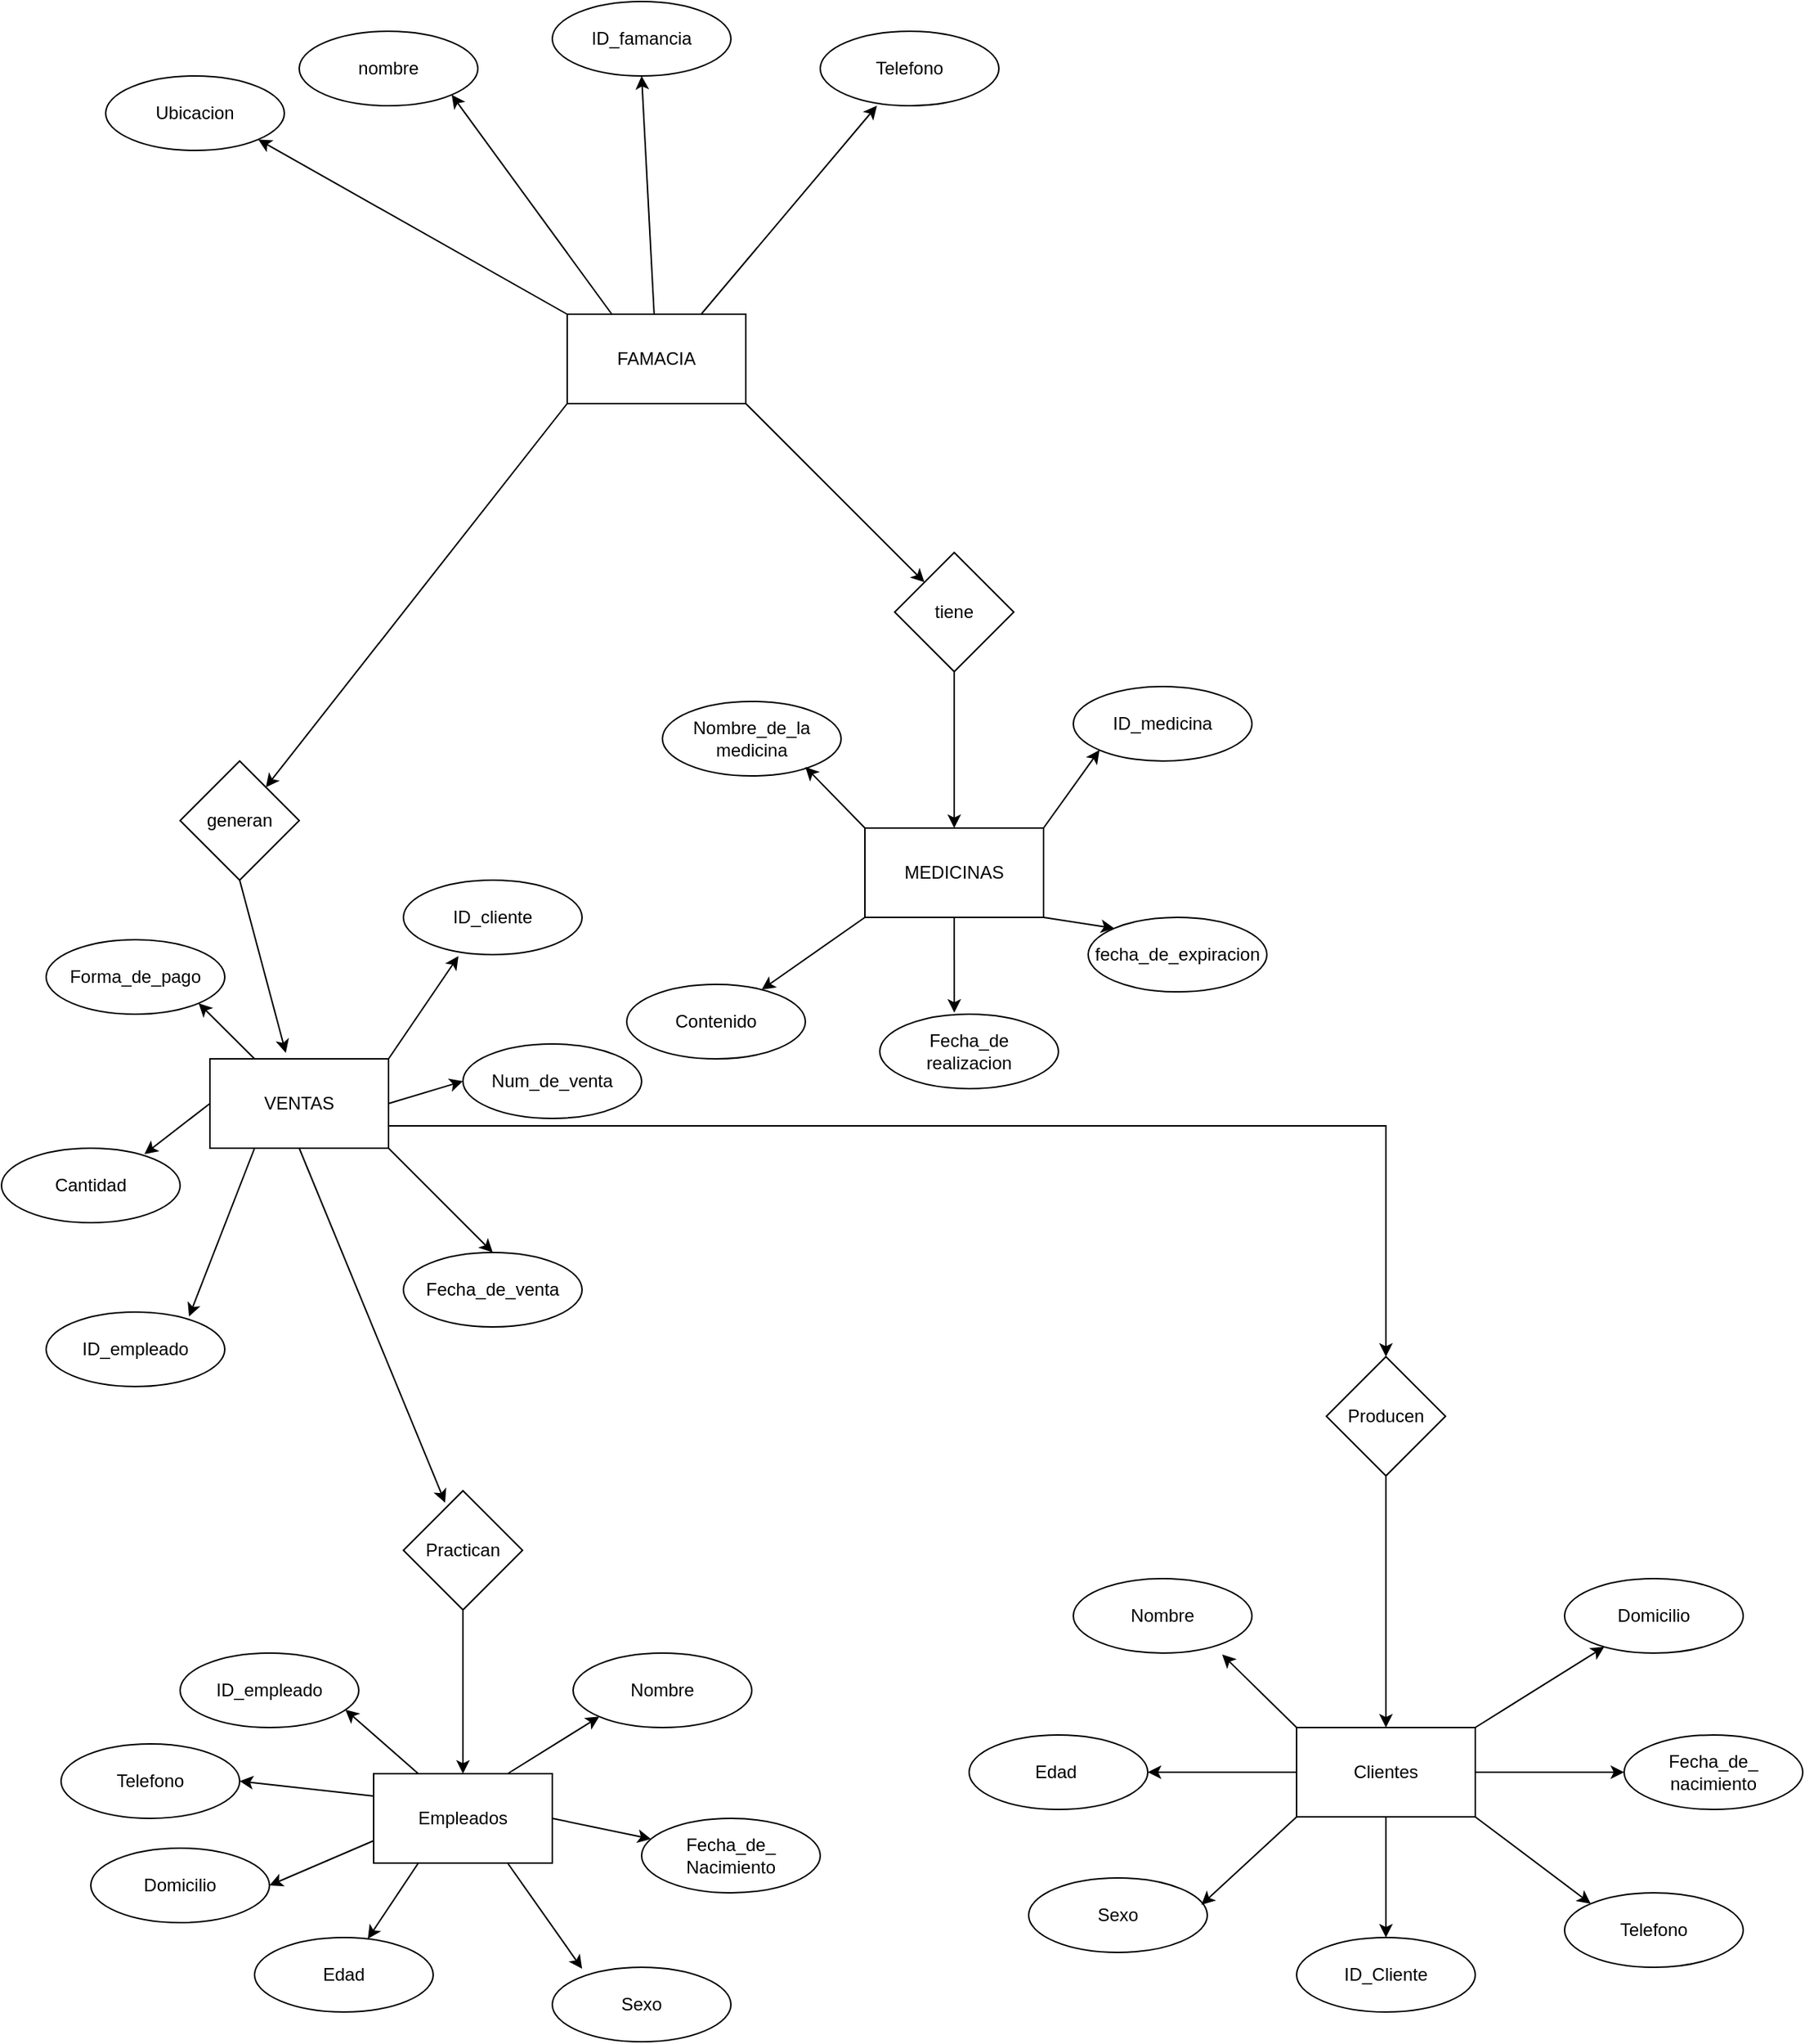 <mxfile version="24.3.0" type="device" pages="2">
  <diagram name="Página-1" id="yQXjgv7l4BXumi_MxFwj">
    <mxGraphModel dx="1699" dy="473" grid="1" gridSize="10" guides="1" tooltips="1" connect="1" arrows="1" fold="1" page="1" pageScale="1" pageWidth="827" pageHeight="1169" math="0" shadow="0">
      <root>
        <mxCell id="0" />
        <mxCell id="1" parent="0" />
        <mxCell id="RhlfGc31MDDLJB2GGr_q-19" style="rounded=0;orthogonalLoop=1;jettySize=auto;html=1;exitX=0.75;exitY=0;exitDx=0;exitDy=0;entryX=0.317;entryY=1;entryDx=0;entryDy=0;entryPerimeter=0;" parent="1" source="RhlfGc31MDDLJB2GGr_q-1" target="RhlfGc31MDDLJB2GGr_q-14" edge="1">
          <mxGeometry relative="1" as="geometry">
            <mxPoint x="560" y="90" as="targetPoint" />
          </mxGeometry>
        </mxCell>
        <mxCell id="RhlfGc31MDDLJB2GGr_q-20" style="rounded=0;orthogonalLoop=1;jettySize=auto;html=1;exitX=0.25;exitY=0;exitDx=0;exitDy=0;entryX=1;entryY=1;entryDx=0;entryDy=0;" parent="1" source="RhlfGc31MDDLJB2GGr_q-1" target="RhlfGc31MDDLJB2GGr_q-18" edge="1">
          <mxGeometry relative="1" as="geometry" />
        </mxCell>
        <mxCell id="RhlfGc31MDDLJB2GGr_q-21" style="rounded=0;orthogonalLoop=1;jettySize=auto;html=1;exitX=0;exitY=0;exitDx=0;exitDy=0;entryX=1;entryY=1;entryDx=0;entryDy=0;" parent="1" source="RhlfGc31MDDLJB2GGr_q-1" target="RhlfGc31MDDLJB2GGr_q-15" edge="1">
          <mxGeometry relative="1" as="geometry" />
        </mxCell>
        <mxCell id="PK1QV09pW6m0D_QRyHbO-2" style="rounded=0;orthogonalLoop=1;jettySize=auto;html=1;exitX=1;exitY=1;exitDx=0;exitDy=0;" edge="1" parent="1" source="RhlfGc31MDDLJB2GGr_q-1" target="PK1QV09pW6m0D_QRyHbO-1">
          <mxGeometry relative="1" as="geometry" />
        </mxCell>
        <mxCell id="PK1QV09pW6m0D_QRyHbO-17" style="rounded=0;orthogonalLoop=1;jettySize=auto;html=1;exitX=0;exitY=1;exitDx=0;exitDy=0;" edge="1" parent="1" source="RhlfGc31MDDLJB2GGr_q-1" target="PK1QV09pW6m0D_QRyHbO-16">
          <mxGeometry relative="1" as="geometry" />
        </mxCell>
        <mxCell id="RhlfGc31MDDLJB2GGr_q-1" value="FAMACIA" style="rounded=0;whiteSpace=wrap;html=1;" parent="1" vertex="1">
          <mxGeometry x="350" y="220" width="120" height="60" as="geometry" />
        </mxCell>
        <mxCell id="RhlfGc31MDDLJB2GGr_q-5" value="ID_famancia" style="ellipse;whiteSpace=wrap;html=1;" parent="1" vertex="1">
          <mxGeometry x="340" y="10" width="120" height="50" as="geometry" />
        </mxCell>
        <mxCell id="RhlfGc31MDDLJB2GGr_q-6" style="rounded=0;orthogonalLoop=1;jettySize=auto;html=1;entryX=0.5;entryY=1;entryDx=0;entryDy=0;" parent="1" source="RhlfGc31MDDLJB2GGr_q-1" target="RhlfGc31MDDLJB2GGr_q-5" edge="1">
          <mxGeometry relative="1" as="geometry" />
        </mxCell>
        <mxCell id="RhlfGc31MDDLJB2GGr_q-14" value="Telefono" style="ellipse;whiteSpace=wrap;html=1;" parent="1" vertex="1">
          <mxGeometry x="520" y="30" width="120" height="50" as="geometry" />
        </mxCell>
        <mxCell id="RhlfGc31MDDLJB2GGr_q-15" value="Ubicacion" style="ellipse;whiteSpace=wrap;html=1;" parent="1" vertex="1">
          <mxGeometry x="40" y="60" width="120" height="50" as="geometry" />
        </mxCell>
        <mxCell id="RhlfGc31MDDLJB2GGr_q-18" value="nombre" style="ellipse;whiteSpace=wrap;html=1;" parent="1" vertex="1">
          <mxGeometry x="170" y="30" width="120" height="50" as="geometry" />
        </mxCell>
        <mxCell id="PK1QV09pW6m0D_QRyHbO-4" style="edgeStyle=orthogonalEdgeStyle;rounded=0;orthogonalLoop=1;jettySize=auto;html=1;exitX=0.5;exitY=1;exitDx=0;exitDy=0;entryX=0.5;entryY=0;entryDx=0;entryDy=0;" edge="1" parent="1" source="PK1QV09pW6m0D_QRyHbO-1" target="PK1QV09pW6m0D_QRyHbO-3">
          <mxGeometry relative="1" as="geometry" />
        </mxCell>
        <mxCell id="PK1QV09pW6m0D_QRyHbO-1" value="tiene" style="rhombus;whiteSpace=wrap;html=1;" vertex="1" parent="1">
          <mxGeometry x="570" y="380" width="80" height="80" as="geometry" />
        </mxCell>
        <mxCell id="PK1QV09pW6m0D_QRyHbO-12" style="rounded=0;orthogonalLoop=1;jettySize=auto;html=1;exitX=0;exitY=1;exitDx=0;exitDy=0;" edge="1" parent="1" source="PK1QV09pW6m0D_QRyHbO-3" target="PK1QV09pW6m0D_QRyHbO-9">
          <mxGeometry relative="1" as="geometry" />
        </mxCell>
        <mxCell id="PK1QV09pW6m0D_QRyHbO-14" style="rounded=0;orthogonalLoop=1;jettySize=auto;html=1;exitX=1;exitY=1;exitDx=0;exitDy=0;entryX=0;entryY=0;entryDx=0;entryDy=0;" edge="1" parent="1" source="PK1QV09pW6m0D_QRyHbO-3" target="PK1QV09pW6m0D_QRyHbO-7">
          <mxGeometry relative="1" as="geometry" />
        </mxCell>
        <mxCell id="PK1QV09pW6m0D_QRyHbO-15" style="rounded=0;orthogonalLoop=1;jettySize=auto;html=1;exitX=1;exitY=0;exitDx=0;exitDy=0;entryX=0;entryY=1;entryDx=0;entryDy=0;" edge="1" parent="1" source="PK1QV09pW6m0D_QRyHbO-3" target="PK1QV09pW6m0D_QRyHbO-6">
          <mxGeometry relative="1" as="geometry" />
        </mxCell>
        <mxCell id="PK1QV09pW6m0D_QRyHbO-3" value="MEDICINAS" style="rounded=0;whiteSpace=wrap;html=1;" vertex="1" parent="1">
          <mxGeometry x="550" y="565" width="120" height="60" as="geometry" />
        </mxCell>
        <mxCell id="PK1QV09pW6m0D_QRyHbO-6" value="ID_medicina" style="ellipse;whiteSpace=wrap;html=1;" vertex="1" parent="1">
          <mxGeometry x="690" y="470" width="120" height="50" as="geometry" />
        </mxCell>
        <mxCell id="PK1QV09pW6m0D_QRyHbO-7" value="fecha_de_expiracion" style="ellipse;whiteSpace=wrap;html=1;" vertex="1" parent="1">
          <mxGeometry x="700" y="625" width="120" height="50" as="geometry" />
        </mxCell>
        <mxCell id="PK1QV09pW6m0D_QRyHbO-8" value="Fecha_de&lt;div&gt;realizacion&lt;/div&gt;" style="ellipse;whiteSpace=wrap;html=1;" vertex="1" parent="1">
          <mxGeometry x="560" y="690" width="120" height="50" as="geometry" />
        </mxCell>
        <mxCell id="PK1QV09pW6m0D_QRyHbO-9" value="Contenido" style="ellipse;whiteSpace=wrap;html=1;" vertex="1" parent="1">
          <mxGeometry x="390" y="670" width="120" height="50" as="geometry" />
        </mxCell>
        <mxCell id="PK1QV09pW6m0D_QRyHbO-10" value="Nombre_de_la&lt;div&gt;&lt;span style=&quot;background-color: initial;&quot;&gt;medicina&lt;/span&gt;&lt;/div&gt;" style="ellipse;whiteSpace=wrap;html=1;" vertex="1" parent="1">
          <mxGeometry x="414" y="480" width="120" height="50" as="geometry" />
        </mxCell>
        <mxCell id="PK1QV09pW6m0D_QRyHbO-11" style="rounded=0;orthogonalLoop=1;jettySize=auto;html=1;exitX=0;exitY=0;exitDx=0;exitDy=0;entryX=0.8;entryY=0.88;entryDx=0;entryDy=0;entryPerimeter=0;" edge="1" parent="1" source="PK1QV09pW6m0D_QRyHbO-3" target="PK1QV09pW6m0D_QRyHbO-10">
          <mxGeometry relative="1" as="geometry" />
        </mxCell>
        <mxCell id="PK1QV09pW6m0D_QRyHbO-13" style="rounded=0;orthogonalLoop=1;jettySize=auto;html=1;exitX=0.5;exitY=1;exitDx=0;exitDy=0;entryX=0.417;entryY=-0.02;entryDx=0;entryDy=0;entryPerimeter=0;" edge="1" parent="1" source="PK1QV09pW6m0D_QRyHbO-3" target="PK1QV09pW6m0D_QRyHbO-8">
          <mxGeometry relative="1" as="geometry" />
        </mxCell>
        <mxCell id="PK1QV09pW6m0D_QRyHbO-16" value="generan" style="rhombus;whiteSpace=wrap;html=1;" vertex="1" parent="1">
          <mxGeometry x="90" y="520" width="80" height="80" as="geometry" />
        </mxCell>
        <mxCell id="PK1QV09pW6m0D_QRyHbO-29" style="rounded=0;orthogonalLoop=1;jettySize=auto;html=1;exitX=1;exitY=0.5;exitDx=0;exitDy=0;entryX=0;entryY=0.5;entryDx=0;entryDy=0;" edge="1" parent="1" source="PK1QV09pW6m0D_QRyHbO-19" target="PK1QV09pW6m0D_QRyHbO-22">
          <mxGeometry relative="1" as="geometry" />
        </mxCell>
        <mxCell id="PK1QV09pW6m0D_QRyHbO-30" style="rounded=0;orthogonalLoop=1;jettySize=auto;html=1;exitX=1;exitY=1;exitDx=0;exitDy=0;entryX=0.5;entryY=0;entryDx=0;entryDy=0;" edge="1" parent="1" source="PK1QV09pW6m0D_QRyHbO-19" target="PK1QV09pW6m0D_QRyHbO-23">
          <mxGeometry relative="1" as="geometry" />
        </mxCell>
        <mxCell id="PK1QV09pW6m0D_QRyHbO-33" style="rounded=0;orthogonalLoop=1;jettySize=auto;html=1;exitX=0.25;exitY=0;exitDx=0;exitDy=0;entryX=1;entryY=1;entryDx=0;entryDy=0;" edge="1" parent="1" source="PK1QV09pW6m0D_QRyHbO-19" target="PK1QV09pW6m0D_QRyHbO-24">
          <mxGeometry relative="1" as="geometry" />
        </mxCell>
        <mxCell id="PK1QV09pW6m0D_QRyHbO-54" style="edgeStyle=orthogonalEdgeStyle;rounded=0;orthogonalLoop=1;jettySize=auto;html=1;exitX=1;exitY=0.75;exitDx=0;exitDy=0;entryX=0.5;entryY=0;entryDx=0;entryDy=0;" edge="1" parent="1" source="PK1QV09pW6m0D_QRyHbO-19" target="PK1QV09pW6m0D_QRyHbO-53">
          <mxGeometry relative="1" as="geometry">
            <mxPoint x="790" y="950" as="targetPoint" />
          </mxGeometry>
        </mxCell>
        <mxCell id="PK1QV09pW6m0D_QRyHbO-19" value="VENTAS" style="rounded=0;whiteSpace=wrap;html=1;" vertex="1" parent="1">
          <mxGeometry x="110" y="720" width="120" height="60" as="geometry" />
        </mxCell>
        <mxCell id="PK1QV09pW6m0D_QRyHbO-20" style="rounded=0;orthogonalLoop=1;jettySize=auto;html=1;exitX=0.5;exitY=1;exitDx=0;exitDy=0;entryX=0.425;entryY=-0.067;entryDx=0;entryDy=0;entryPerimeter=0;" edge="1" parent="1" source="PK1QV09pW6m0D_QRyHbO-16" target="PK1QV09pW6m0D_QRyHbO-19">
          <mxGeometry relative="1" as="geometry" />
        </mxCell>
        <mxCell id="PK1QV09pW6m0D_QRyHbO-21" value="ID_cliente" style="ellipse;whiteSpace=wrap;html=1;" vertex="1" parent="1">
          <mxGeometry x="240" y="600" width="120" height="50" as="geometry" />
        </mxCell>
        <mxCell id="PK1QV09pW6m0D_QRyHbO-22" value="Num_de_venta" style="ellipse;whiteSpace=wrap;html=1;" vertex="1" parent="1">
          <mxGeometry x="280" y="710" width="120" height="50" as="geometry" />
        </mxCell>
        <mxCell id="PK1QV09pW6m0D_QRyHbO-23" value="Fecha_de_venta" style="ellipse;whiteSpace=wrap;html=1;" vertex="1" parent="1">
          <mxGeometry x="240" y="850" width="120" height="50" as="geometry" />
        </mxCell>
        <mxCell id="PK1QV09pW6m0D_QRyHbO-24" value="Forma_de_pago" style="ellipse;whiteSpace=wrap;html=1;" vertex="1" parent="1">
          <mxGeometry y="640" width="120" height="50" as="geometry" />
        </mxCell>
        <mxCell id="PK1QV09pW6m0D_QRyHbO-25" value="Cantidad" style="ellipse;whiteSpace=wrap;html=1;" vertex="1" parent="1">
          <mxGeometry x="-30" y="780" width="120" height="50" as="geometry" />
        </mxCell>
        <mxCell id="PK1QV09pW6m0D_QRyHbO-27" value="ID_empleado" style="ellipse;whiteSpace=wrap;html=1;" vertex="1" parent="1">
          <mxGeometry y="890" width="120" height="50" as="geometry" />
        </mxCell>
        <mxCell id="PK1QV09pW6m0D_QRyHbO-28" style="rounded=0;orthogonalLoop=1;jettySize=auto;html=1;exitX=1;exitY=0;exitDx=0;exitDy=0;entryX=0.308;entryY=1.02;entryDx=0;entryDy=0;entryPerimeter=0;" edge="1" parent="1" source="PK1QV09pW6m0D_QRyHbO-19" target="PK1QV09pW6m0D_QRyHbO-21">
          <mxGeometry relative="1" as="geometry" />
        </mxCell>
        <mxCell id="PK1QV09pW6m0D_QRyHbO-31" style="rounded=0;orthogonalLoop=1;jettySize=auto;html=1;exitX=0.25;exitY=1;exitDx=0;exitDy=0;entryX=0.8;entryY=0.06;entryDx=0;entryDy=0;entryPerimeter=0;" edge="1" parent="1" source="PK1QV09pW6m0D_QRyHbO-19" target="PK1QV09pW6m0D_QRyHbO-27">
          <mxGeometry relative="1" as="geometry" />
        </mxCell>
        <mxCell id="PK1QV09pW6m0D_QRyHbO-32" style="rounded=0;orthogonalLoop=1;jettySize=auto;html=1;exitX=0;exitY=0.5;exitDx=0;exitDy=0;entryX=0.8;entryY=0.08;entryDx=0;entryDy=0;entryPerimeter=0;" edge="1" parent="1" source="PK1QV09pW6m0D_QRyHbO-19" target="PK1QV09pW6m0D_QRyHbO-25">
          <mxGeometry relative="1" as="geometry" />
        </mxCell>
        <mxCell id="PK1QV09pW6m0D_QRyHbO-38" style="edgeStyle=orthogonalEdgeStyle;rounded=0;orthogonalLoop=1;jettySize=auto;html=1;exitX=0.5;exitY=1;exitDx=0;exitDy=0;entryX=0.5;entryY=0;entryDx=0;entryDy=0;" edge="1" parent="1" source="PK1QV09pW6m0D_QRyHbO-34" target="PK1QV09pW6m0D_QRyHbO-37">
          <mxGeometry relative="1" as="geometry" />
        </mxCell>
        <mxCell id="PK1QV09pW6m0D_QRyHbO-34" value="Practican" style="rhombus;whiteSpace=wrap;html=1;" vertex="1" parent="1">
          <mxGeometry x="240" y="1010" width="80" height="80" as="geometry" />
        </mxCell>
        <mxCell id="PK1QV09pW6m0D_QRyHbO-35" style="rounded=0;orthogonalLoop=1;jettySize=auto;html=1;exitX=0.5;exitY=1;exitDx=0;exitDy=0;entryX=0.35;entryY=0.1;entryDx=0;entryDy=0;entryPerimeter=0;" edge="1" parent="1" source="PK1QV09pW6m0D_QRyHbO-19" target="PK1QV09pW6m0D_QRyHbO-34">
          <mxGeometry relative="1" as="geometry" />
        </mxCell>
        <mxCell id="PK1QV09pW6m0D_QRyHbO-47" style="rounded=0;orthogonalLoop=1;jettySize=auto;html=1;exitX=0;exitY=0.25;exitDx=0;exitDy=0;entryX=1;entryY=0.5;entryDx=0;entryDy=0;" edge="1" parent="1" source="PK1QV09pW6m0D_QRyHbO-37" target="PK1QV09pW6m0D_QRyHbO-39">
          <mxGeometry relative="1" as="geometry" />
        </mxCell>
        <mxCell id="PK1QV09pW6m0D_QRyHbO-48" style="rounded=0;orthogonalLoop=1;jettySize=auto;html=1;exitX=0;exitY=0.75;exitDx=0;exitDy=0;entryX=1;entryY=0.5;entryDx=0;entryDy=0;" edge="1" parent="1" source="PK1QV09pW6m0D_QRyHbO-37" target="PK1QV09pW6m0D_QRyHbO-42">
          <mxGeometry relative="1" as="geometry" />
        </mxCell>
        <mxCell id="PK1QV09pW6m0D_QRyHbO-49" style="rounded=0;orthogonalLoop=1;jettySize=auto;html=1;exitX=0.25;exitY=1;exitDx=0;exitDy=0;" edge="1" parent="1" source="PK1QV09pW6m0D_QRyHbO-37" target="PK1QV09pW6m0D_QRyHbO-43">
          <mxGeometry relative="1" as="geometry" />
        </mxCell>
        <mxCell id="PK1QV09pW6m0D_QRyHbO-51" style="rounded=0;orthogonalLoop=1;jettySize=auto;html=1;exitX=1;exitY=0.5;exitDx=0;exitDy=0;" edge="1" parent="1" source="PK1QV09pW6m0D_QRyHbO-37" target="PK1QV09pW6m0D_QRyHbO-40">
          <mxGeometry relative="1" as="geometry" />
        </mxCell>
        <mxCell id="PK1QV09pW6m0D_QRyHbO-52" style="rounded=0;orthogonalLoop=1;jettySize=auto;html=1;exitX=0.75;exitY=0;exitDx=0;exitDy=0;entryX=0;entryY=1;entryDx=0;entryDy=0;" edge="1" parent="1" source="PK1QV09pW6m0D_QRyHbO-37" target="PK1QV09pW6m0D_QRyHbO-45">
          <mxGeometry relative="1" as="geometry" />
        </mxCell>
        <mxCell id="PK1QV09pW6m0D_QRyHbO-37" value="Empleados" style="rounded=0;whiteSpace=wrap;html=1;" vertex="1" parent="1">
          <mxGeometry x="220" y="1200" width="120" height="60" as="geometry" />
        </mxCell>
        <mxCell id="PK1QV09pW6m0D_QRyHbO-39" value="Telefono" style="ellipse;whiteSpace=wrap;html=1;" vertex="1" parent="1">
          <mxGeometry x="10" y="1180" width="120" height="50" as="geometry" />
        </mxCell>
        <mxCell id="PK1QV09pW6m0D_QRyHbO-40" value="Fecha_de_ Nacimiento" style="ellipse;whiteSpace=wrap;html=1;" vertex="1" parent="1">
          <mxGeometry x="400" y="1230" width="120" height="50" as="geometry" />
        </mxCell>
        <mxCell id="PK1QV09pW6m0D_QRyHbO-41" value="ID_empleado" style="ellipse;whiteSpace=wrap;html=1;" vertex="1" parent="1">
          <mxGeometry x="90" y="1119" width="120" height="50" as="geometry" />
        </mxCell>
        <mxCell id="PK1QV09pW6m0D_QRyHbO-42" value="Domicilio" style="ellipse;whiteSpace=wrap;html=1;" vertex="1" parent="1">
          <mxGeometry x="30" y="1250" width="120" height="50" as="geometry" />
        </mxCell>
        <mxCell id="PK1QV09pW6m0D_QRyHbO-43" value="Edad" style="ellipse;whiteSpace=wrap;html=1;" vertex="1" parent="1">
          <mxGeometry x="140" y="1310" width="120" height="50" as="geometry" />
        </mxCell>
        <mxCell id="PK1QV09pW6m0D_QRyHbO-44" value="Sexo" style="ellipse;whiteSpace=wrap;html=1;" vertex="1" parent="1">
          <mxGeometry x="340" y="1330" width="120" height="50" as="geometry" />
        </mxCell>
        <mxCell id="PK1QV09pW6m0D_QRyHbO-45" value="Nombre" style="ellipse;whiteSpace=wrap;html=1;" vertex="1" parent="1">
          <mxGeometry x="354" y="1119" width="120" height="50" as="geometry" />
        </mxCell>
        <mxCell id="PK1QV09pW6m0D_QRyHbO-46" style="rounded=0;orthogonalLoop=1;jettySize=auto;html=1;exitX=0.25;exitY=0;exitDx=0;exitDy=0;entryX=0.925;entryY=0.76;entryDx=0;entryDy=0;entryPerimeter=0;" edge="1" parent="1" source="PK1QV09pW6m0D_QRyHbO-37" target="PK1QV09pW6m0D_QRyHbO-41">
          <mxGeometry relative="1" as="geometry" />
        </mxCell>
        <mxCell id="PK1QV09pW6m0D_QRyHbO-50" style="rounded=0;orthogonalLoop=1;jettySize=auto;html=1;exitX=0.75;exitY=1;exitDx=0;exitDy=0;entryX=0.167;entryY=0.02;entryDx=0;entryDy=0;entryPerimeter=0;" edge="1" parent="1" source="PK1QV09pW6m0D_QRyHbO-37" target="PK1QV09pW6m0D_QRyHbO-44">
          <mxGeometry relative="1" as="geometry" />
        </mxCell>
        <mxCell id="PK1QV09pW6m0D_QRyHbO-56" style="edgeStyle=orthogonalEdgeStyle;rounded=0;orthogonalLoop=1;jettySize=auto;html=1;exitX=0.5;exitY=1;exitDx=0;exitDy=0;" edge="1" parent="1" source="PK1QV09pW6m0D_QRyHbO-53" target="PK1QV09pW6m0D_QRyHbO-55">
          <mxGeometry relative="1" as="geometry" />
        </mxCell>
        <mxCell id="PK1QV09pW6m0D_QRyHbO-53" value="Producen" style="rhombus;whiteSpace=wrap;html=1;" vertex="1" parent="1">
          <mxGeometry x="860" y="920" width="80" height="80" as="geometry" />
        </mxCell>
        <mxCell id="PK1QV09pW6m0D_QRyHbO-65" style="rounded=0;orthogonalLoop=1;jettySize=auto;html=1;exitX=0;exitY=0;exitDx=0;exitDy=0;" edge="1" parent="1" source="PK1QV09pW6m0D_QRyHbO-55">
          <mxGeometry relative="1" as="geometry">
            <mxPoint x="790" y="1120" as="targetPoint" />
          </mxGeometry>
        </mxCell>
        <mxCell id="PK1QV09pW6m0D_QRyHbO-66" style="edgeStyle=orthogonalEdgeStyle;rounded=0;orthogonalLoop=1;jettySize=auto;html=1;exitX=0;exitY=0.5;exitDx=0;exitDy=0;" edge="1" parent="1" source="PK1QV09pW6m0D_QRyHbO-55" target="PK1QV09pW6m0D_QRyHbO-59">
          <mxGeometry relative="1" as="geometry" />
        </mxCell>
        <mxCell id="PK1QV09pW6m0D_QRyHbO-68" style="edgeStyle=orthogonalEdgeStyle;rounded=0;orthogonalLoop=1;jettySize=auto;html=1;exitX=0.5;exitY=1;exitDx=0;exitDy=0;entryX=0.5;entryY=0;entryDx=0;entryDy=0;" edge="1" parent="1" source="PK1QV09pW6m0D_QRyHbO-55" target="PK1QV09pW6m0D_QRyHbO-62">
          <mxGeometry relative="1" as="geometry" />
        </mxCell>
        <mxCell id="PK1QV09pW6m0D_QRyHbO-69" style="rounded=0;orthogonalLoop=1;jettySize=auto;html=1;exitX=1;exitY=1;exitDx=0;exitDy=0;entryX=0;entryY=0;entryDx=0;entryDy=0;" edge="1" parent="1" source="PK1QV09pW6m0D_QRyHbO-55" target="PK1QV09pW6m0D_QRyHbO-58">
          <mxGeometry relative="1" as="geometry" />
        </mxCell>
        <mxCell id="PK1QV09pW6m0D_QRyHbO-70" style="edgeStyle=orthogonalEdgeStyle;rounded=0;orthogonalLoop=1;jettySize=auto;html=1;exitX=1;exitY=0.5;exitDx=0;exitDy=0;entryX=0;entryY=0.5;entryDx=0;entryDy=0;" edge="1" parent="1" source="PK1QV09pW6m0D_QRyHbO-55" target="PK1QV09pW6m0D_QRyHbO-63">
          <mxGeometry relative="1" as="geometry" />
        </mxCell>
        <mxCell id="PK1QV09pW6m0D_QRyHbO-71" style="rounded=0;orthogonalLoop=1;jettySize=auto;html=1;exitX=1;exitY=0;exitDx=0;exitDy=0;" edge="1" parent="1" source="PK1QV09pW6m0D_QRyHbO-55" target="PK1QV09pW6m0D_QRyHbO-57">
          <mxGeometry relative="1" as="geometry" />
        </mxCell>
        <mxCell id="PK1QV09pW6m0D_QRyHbO-55" value="Clientes" style="rounded=0;whiteSpace=wrap;html=1;" vertex="1" parent="1">
          <mxGeometry x="840" y="1169" width="120" height="60" as="geometry" />
        </mxCell>
        <mxCell id="PK1QV09pW6m0D_QRyHbO-57" value="Domicilio" style="ellipse;whiteSpace=wrap;html=1;" vertex="1" parent="1">
          <mxGeometry x="1020" y="1069" width="120" height="50" as="geometry" />
        </mxCell>
        <mxCell id="PK1QV09pW6m0D_QRyHbO-58" value="Telefono" style="ellipse;whiteSpace=wrap;html=1;" vertex="1" parent="1">
          <mxGeometry x="1020" y="1280" width="120" height="50" as="geometry" />
        </mxCell>
        <mxCell id="PK1QV09pW6m0D_QRyHbO-59" value="Edad&amp;nbsp;" style="ellipse;whiteSpace=wrap;html=1;" vertex="1" parent="1">
          <mxGeometry x="620" y="1174" width="120" height="50" as="geometry" />
        </mxCell>
        <mxCell id="PK1QV09pW6m0D_QRyHbO-60" value="Nombre" style="ellipse;whiteSpace=wrap;html=1;" vertex="1" parent="1">
          <mxGeometry x="690" y="1069" width="120" height="50" as="geometry" />
        </mxCell>
        <mxCell id="PK1QV09pW6m0D_QRyHbO-61" value="Sexo" style="ellipse;whiteSpace=wrap;html=1;" vertex="1" parent="1">
          <mxGeometry x="660" y="1270" width="120" height="50" as="geometry" />
        </mxCell>
        <mxCell id="PK1QV09pW6m0D_QRyHbO-62" value="ID_Cliente" style="ellipse;whiteSpace=wrap;html=1;" vertex="1" parent="1">
          <mxGeometry x="840" y="1310" width="120" height="50" as="geometry" />
        </mxCell>
        <mxCell id="PK1QV09pW6m0D_QRyHbO-63" value="Fecha_de_&lt;div&gt;nacimiento&lt;/div&gt;" style="ellipse;whiteSpace=wrap;html=1;" vertex="1" parent="1">
          <mxGeometry x="1060" y="1174" width="120" height="50" as="geometry" />
        </mxCell>
        <mxCell id="PK1QV09pW6m0D_QRyHbO-67" style="rounded=0;orthogonalLoop=1;jettySize=auto;html=1;exitX=0;exitY=1;exitDx=0;exitDy=0;entryX=0.967;entryY=0.36;entryDx=0;entryDy=0;entryPerimeter=0;" edge="1" parent="1" source="PK1QV09pW6m0D_QRyHbO-55" target="PK1QV09pW6m0D_QRyHbO-61">
          <mxGeometry relative="1" as="geometry" />
        </mxCell>
      </root>
    </mxGraphModel>
  </diagram>
  <diagram id="ychbf9Fo2O2OjbDmhHCM" name="Página-2">
    <mxGraphModel dx="872" dy="473" grid="1" gridSize="10" guides="1" tooltips="1" connect="1" arrows="1" fold="1" page="1" pageScale="1" pageWidth="827" pageHeight="1169" math="0" shadow="0">
      <root>
        <mxCell id="0" />
        <mxCell id="1" parent="0" />
        <mxCell id="Cp53T-pXGvnlDUJ5m2tL-18" value="medicinas" style="shape=table;startSize=30;container=1;collapsible=1;childLayout=tableLayout;fixedRows=1;rowLines=0;fontStyle=1;align=center;resizeLast=1;html=1;" parent="1" vertex="1">
          <mxGeometry x="210" y="70" width="180" height="210" as="geometry" />
        </mxCell>
        <mxCell id="Cp53T-pXGvnlDUJ5m2tL-19" value="" style="shape=tableRow;horizontal=0;startSize=0;swimlaneHead=0;swimlaneBody=0;fillColor=none;collapsible=0;dropTarget=0;points=[[0,0.5],[1,0.5]];portConstraint=eastwest;top=0;left=0;right=0;bottom=1;" parent="Cp53T-pXGvnlDUJ5m2tL-18" vertex="1">
          <mxGeometry y="30" width="180" height="30" as="geometry" />
        </mxCell>
        <mxCell id="Cp53T-pXGvnlDUJ5m2tL-20" value="PK" style="shape=partialRectangle;connectable=0;fillColor=none;top=0;left=0;bottom=0;right=0;fontStyle=1;overflow=hidden;whiteSpace=wrap;html=1;" parent="Cp53T-pXGvnlDUJ5m2tL-19" vertex="1">
          <mxGeometry width="30" height="30" as="geometry">
            <mxRectangle width="30" height="30" as="alternateBounds" />
          </mxGeometry>
        </mxCell>
        <mxCell id="Cp53T-pXGvnlDUJ5m2tL-21" value="ID" style="shape=partialRectangle;connectable=0;fillColor=none;top=0;left=0;bottom=0;right=0;align=left;spacingLeft=6;fontStyle=5;overflow=hidden;whiteSpace=wrap;html=1;" parent="Cp53T-pXGvnlDUJ5m2tL-19" vertex="1">
          <mxGeometry x="30" width="150" height="30" as="geometry">
            <mxRectangle width="150" height="30" as="alternateBounds" />
          </mxGeometry>
        </mxCell>
        <mxCell id="Cp53T-pXGvnlDUJ5m2tL-22" value="" style="shape=tableRow;horizontal=0;startSize=0;swimlaneHead=0;swimlaneBody=0;fillColor=none;collapsible=0;dropTarget=0;points=[[0,0.5],[1,0.5]];portConstraint=eastwest;top=0;left=0;right=0;bottom=0;" parent="Cp53T-pXGvnlDUJ5m2tL-18" vertex="1">
          <mxGeometry y="60" width="180" height="30" as="geometry" />
        </mxCell>
        <mxCell id="Cp53T-pXGvnlDUJ5m2tL-23" value="" style="shape=partialRectangle;connectable=0;fillColor=none;top=0;left=0;bottom=0;right=0;editable=1;overflow=hidden;whiteSpace=wrap;html=1;" parent="Cp53T-pXGvnlDUJ5m2tL-22" vertex="1">
          <mxGeometry width="30" height="30" as="geometry">
            <mxRectangle width="30" height="30" as="alternateBounds" />
          </mxGeometry>
        </mxCell>
        <mxCell id="Cp53T-pXGvnlDUJ5m2tL-24" value="Nombre_de_la_medicina&amp;nbsp;" style="shape=partialRectangle;connectable=0;fillColor=none;top=0;left=0;bottom=0;right=0;align=left;spacingLeft=6;overflow=hidden;whiteSpace=wrap;html=1;" parent="Cp53T-pXGvnlDUJ5m2tL-22" vertex="1">
          <mxGeometry x="30" width="150" height="30" as="geometry">
            <mxRectangle width="150" height="30" as="alternateBounds" />
          </mxGeometry>
        </mxCell>
        <mxCell id="Cp53T-pXGvnlDUJ5m2tL-25" value="" style="shape=tableRow;horizontal=0;startSize=0;swimlaneHead=0;swimlaneBody=0;fillColor=none;collapsible=0;dropTarget=0;points=[[0,0.5],[1,0.5]];portConstraint=eastwest;top=0;left=0;right=0;bottom=0;" parent="Cp53T-pXGvnlDUJ5m2tL-18" vertex="1">
          <mxGeometry y="90" width="180" height="30" as="geometry" />
        </mxCell>
        <mxCell id="Cp53T-pXGvnlDUJ5m2tL-26" value="" style="shape=partialRectangle;connectable=0;fillColor=none;top=0;left=0;bottom=0;right=0;editable=1;overflow=hidden;whiteSpace=wrap;html=1;" parent="Cp53T-pXGvnlDUJ5m2tL-25" vertex="1">
          <mxGeometry width="30" height="30" as="geometry">
            <mxRectangle width="30" height="30" as="alternateBounds" />
          </mxGeometry>
        </mxCell>
        <mxCell id="Cp53T-pXGvnlDUJ5m2tL-27" value="ID_medicina" style="shape=partialRectangle;connectable=0;fillColor=none;top=0;left=0;bottom=0;right=0;align=left;spacingLeft=6;overflow=hidden;whiteSpace=wrap;html=1;" parent="Cp53T-pXGvnlDUJ5m2tL-25" vertex="1">
          <mxGeometry x="30" width="150" height="30" as="geometry">
            <mxRectangle width="150" height="30" as="alternateBounds" />
          </mxGeometry>
        </mxCell>
        <mxCell id="Cp53T-pXGvnlDUJ5m2tL-28" value="" style="shape=tableRow;horizontal=0;startSize=0;swimlaneHead=0;swimlaneBody=0;fillColor=none;collapsible=0;dropTarget=0;points=[[0,0.5],[1,0.5]];portConstraint=eastwest;top=0;left=0;right=0;bottom=0;" parent="Cp53T-pXGvnlDUJ5m2tL-18" vertex="1">
          <mxGeometry y="120" width="180" height="30" as="geometry" />
        </mxCell>
        <mxCell id="Cp53T-pXGvnlDUJ5m2tL-29" value="" style="shape=partialRectangle;connectable=0;fillColor=none;top=0;left=0;bottom=0;right=0;editable=1;overflow=hidden;whiteSpace=wrap;html=1;" parent="Cp53T-pXGvnlDUJ5m2tL-28" vertex="1">
          <mxGeometry width="30" height="30" as="geometry">
            <mxRectangle width="30" height="30" as="alternateBounds" />
          </mxGeometry>
        </mxCell>
        <mxCell id="Cp53T-pXGvnlDUJ5m2tL-30" value="Contenido" style="shape=partialRectangle;connectable=0;fillColor=none;top=0;left=0;bottom=0;right=0;align=left;spacingLeft=6;overflow=hidden;whiteSpace=wrap;html=1;" parent="Cp53T-pXGvnlDUJ5m2tL-28" vertex="1">
          <mxGeometry x="30" width="150" height="30" as="geometry">
            <mxRectangle width="150" height="30" as="alternateBounds" />
          </mxGeometry>
        </mxCell>
        <mxCell id="KwZNPk05IrX7oqZsDUKC-1" style="shape=tableRow;horizontal=0;startSize=0;swimlaneHead=0;swimlaneBody=0;fillColor=none;collapsible=0;dropTarget=0;points=[[0,0.5],[1,0.5]];portConstraint=eastwest;top=0;left=0;right=0;bottom=0;" parent="Cp53T-pXGvnlDUJ5m2tL-18" vertex="1">
          <mxGeometry y="150" width="180" height="30" as="geometry" />
        </mxCell>
        <mxCell id="KwZNPk05IrX7oqZsDUKC-2" style="shape=partialRectangle;connectable=0;fillColor=none;top=0;left=0;bottom=0;right=0;editable=1;overflow=hidden;whiteSpace=wrap;html=1;" parent="KwZNPk05IrX7oqZsDUKC-1" vertex="1">
          <mxGeometry width="30" height="30" as="geometry">
            <mxRectangle width="30" height="30" as="alternateBounds" />
          </mxGeometry>
        </mxCell>
        <mxCell id="KwZNPk05IrX7oqZsDUKC-3" value="Fecha _de_expiracion&amp;nbsp;" style="shape=partialRectangle;connectable=0;fillColor=none;top=0;left=0;bottom=0;right=0;align=left;spacingLeft=6;overflow=hidden;whiteSpace=wrap;html=1;" parent="KwZNPk05IrX7oqZsDUKC-1" vertex="1">
          <mxGeometry x="30" width="150" height="30" as="geometry">
            <mxRectangle width="150" height="30" as="alternateBounds" />
          </mxGeometry>
        </mxCell>
        <mxCell id="KwZNPk05IrX7oqZsDUKC-4" style="shape=tableRow;horizontal=0;startSize=0;swimlaneHead=0;swimlaneBody=0;fillColor=none;collapsible=0;dropTarget=0;points=[[0,0.5],[1,0.5]];portConstraint=eastwest;top=0;left=0;right=0;bottom=0;" parent="Cp53T-pXGvnlDUJ5m2tL-18" vertex="1">
          <mxGeometry y="180" width="180" height="30" as="geometry" />
        </mxCell>
        <mxCell id="KwZNPk05IrX7oqZsDUKC-5" style="shape=partialRectangle;connectable=0;fillColor=none;top=0;left=0;bottom=0;right=0;editable=1;overflow=hidden;whiteSpace=wrap;html=1;" parent="KwZNPk05IrX7oqZsDUKC-4" vertex="1">
          <mxGeometry width="30" height="30" as="geometry">
            <mxRectangle width="30" height="30" as="alternateBounds" />
          </mxGeometry>
        </mxCell>
        <mxCell id="KwZNPk05IrX7oqZsDUKC-6" value="Fecha_de _realizacion" style="shape=partialRectangle;connectable=0;fillColor=none;top=0;left=0;bottom=0;right=0;align=left;spacingLeft=6;overflow=hidden;whiteSpace=wrap;html=1;" parent="KwZNPk05IrX7oqZsDUKC-4" vertex="1">
          <mxGeometry x="30" width="150" height="30" as="geometry">
            <mxRectangle width="150" height="30" as="alternateBounds" />
          </mxGeometry>
        </mxCell>
        <mxCell id="KwZNPk05IrX7oqZsDUKC-7" value="farmancia" style="shape=table;startSize=30;container=1;collapsible=1;childLayout=tableLayout;fixedRows=1;rowLines=0;fontStyle=1;align=center;resizeLast=1;html=1;" parent="1" vertex="1">
          <mxGeometry x="640" y="140" width="180" height="180" as="geometry" />
        </mxCell>
        <mxCell id="KwZNPk05IrX7oqZsDUKC-8" value="" style="shape=tableRow;horizontal=0;startSize=0;swimlaneHead=0;swimlaneBody=0;fillColor=none;collapsible=0;dropTarget=0;points=[[0,0.5],[1,0.5]];portConstraint=eastwest;top=0;left=0;right=0;bottom=1;" parent="KwZNPk05IrX7oqZsDUKC-7" vertex="1">
          <mxGeometry y="30" width="180" height="30" as="geometry" />
        </mxCell>
        <mxCell id="KwZNPk05IrX7oqZsDUKC-9" value="PK" style="shape=partialRectangle;connectable=0;fillColor=none;top=0;left=0;bottom=0;right=0;fontStyle=1;overflow=hidden;whiteSpace=wrap;html=1;" parent="KwZNPk05IrX7oqZsDUKC-8" vertex="1">
          <mxGeometry width="30" height="30" as="geometry">
            <mxRectangle width="30" height="30" as="alternateBounds" />
          </mxGeometry>
        </mxCell>
        <mxCell id="KwZNPk05IrX7oqZsDUKC-10" value="ID" style="shape=partialRectangle;connectable=0;fillColor=none;top=0;left=0;bottom=0;right=0;align=left;spacingLeft=6;fontStyle=5;overflow=hidden;whiteSpace=wrap;html=1;" parent="KwZNPk05IrX7oqZsDUKC-8" vertex="1">
          <mxGeometry x="30" width="150" height="30" as="geometry">
            <mxRectangle width="150" height="30" as="alternateBounds" />
          </mxGeometry>
        </mxCell>
        <mxCell id="KwZNPk05IrX7oqZsDUKC-11" value="" style="shape=tableRow;horizontal=0;startSize=0;swimlaneHead=0;swimlaneBody=0;fillColor=none;collapsible=0;dropTarget=0;points=[[0,0.5],[1,0.5]];portConstraint=eastwest;top=0;left=0;right=0;bottom=0;" parent="KwZNPk05IrX7oqZsDUKC-7" vertex="1">
          <mxGeometry y="60" width="180" height="30" as="geometry" />
        </mxCell>
        <mxCell id="KwZNPk05IrX7oqZsDUKC-12" value="" style="shape=partialRectangle;connectable=0;fillColor=none;top=0;left=0;bottom=0;right=0;editable=1;overflow=hidden;whiteSpace=wrap;html=1;" parent="KwZNPk05IrX7oqZsDUKC-11" vertex="1">
          <mxGeometry width="30" height="30" as="geometry">
            <mxRectangle width="30" height="30" as="alternateBounds" />
          </mxGeometry>
        </mxCell>
        <mxCell id="KwZNPk05IrX7oqZsDUKC-13" value="Ubicacion" style="shape=partialRectangle;connectable=0;fillColor=none;top=0;left=0;bottom=0;right=0;align=left;spacingLeft=6;overflow=hidden;whiteSpace=wrap;html=1;" parent="KwZNPk05IrX7oqZsDUKC-11" vertex="1">
          <mxGeometry x="30" width="150" height="30" as="geometry">
            <mxRectangle width="150" height="30" as="alternateBounds" />
          </mxGeometry>
        </mxCell>
        <mxCell id="KwZNPk05IrX7oqZsDUKC-14" value="" style="shape=tableRow;horizontal=0;startSize=0;swimlaneHead=0;swimlaneBody=0;fillColor=none;collapsible=0;dropTarget=0;points=[[0,0.5],[1,0.5]];portConstraint=eastwest;top=0;left=0;right=0;bottom=0;" parent="KwZNPk05IrX7oqZsDUKC-7" vertex="1">
          <mxGeometry y="90" width="180" height="30" as="geometry" />
        </mxCell>
        <mxCell id="KwZNPk05IrX7oqZsDUKC-15" value="" style="shape=partialRectangle;connectable=0;fillColor=none;top=0;left=0;bottom=0;right=0;editable=1;overflow=hidden;whiteSpace=wrap;html=1;" parent="KwZNPk05IrX7oqZsDUKC-14" vertex="1">
          <mxGeometry width="30" height="30" as="geometry">
            <mxRectangle width="30" height="30" as="alternateBounds" />
          </mxGeometry>
        </mxCell>
        <mxCell id="KwZNPk05IrX7oqZsDUKC-16" value="ID_farmacia" style="shape=partialRectangle;connectable=0;fillColor=none;top=0;left=0;bottom=0;right=0;align=left;spacingLeft=6;overflow=hidden;whiteSpace=wrap;html=1;" parent="KwZNPk05IrX7oqZsDUKC-14" vertex="1">
          <mxGeometry x="30" width="150" height="30" as="geometry">
            <mxRectangle width="150" height="30" as="alternateBounds" />
          </mxGeometry>
        </mxCell>
        <mxCell id="KwZNPk05IrX7oqZsDUKC-17" value="" style="shape=tableRow;horizontal=0;startSize=0;swimlaneHead=0;swimlaneBody=0;fillColor=none;collapsible=0;dropTarget=0;points=[[0,0.5],[1,0.5]];portConstraint=eastwest;top=0;left=0;right=0;bottom=0;" parent="KwZNPk05IrX7oqZsDUKC-7" vertex="1">
          <mxGeometry y="120" width="180" height="30" as="geometry" />
        </mxCell>
        <mxCell id="KwZNPk05IrX7oqZsDUKC-18" value="" style="shape=partialRectangle;connectable=0;fillColor=none;top=0;left=0;bottom=0;right=0;editable=1;overflow=hidden;whiteSpace=wrap;html=1;" parent="KwZNPk05IrX7oqZsDUKC-17" vertex="1">
          <mxGeometry width="30" height="30" as="geometry">
            <mxRectangle width="30" height="30" as="alternateBounds" />
          </mxGeometry>
        </mxCell>
        <mxCell id="KwZNPk05IrX7oqZsDUKC-19" value="Telefono" style="shape=partialRectangle;connectable=0;fillColor=none;top=0;left=0;bottom=0;right=0;align=left;spacingLeft=6;overflow=hidden;whiteSpace=wrap;html=1;" parent="KwZNPk05IrX7oqZsDUKC-17" vertex="1">
          <mxGeometry x="30" width="150" height="30" as="geometry">
            <mxRectangle width="150" height="30" as="alternateBounds" />
          </mxGeometry>
        </mxCell>
        <mxCell id="KwZNPk05IrX7oqZsDUKC-20" style="shape=tableRow;horizontal=0;startSize=0;swimlaneHead=0;swimlaneBody=0;fillColor=none;collapsible=0;dropTarget=0;points=[[0,0.5],[1,0.5]];portConstraint=eastwest;top=0;left=0;right=0;bottom=0;" parent="KwZNPk05IrX7oqZsDUKC-7" vertex="1">
          <mxGeometry y="150" width="180" height="30" as="geometry" />
        </mxCell>
        <mxCell id="KwZNPk05IrX7oqZsDUKC-21" style="shape=partialRectangle;connectable=0;fillColor=none;top=0;left=0;bottom=0;right=0;editable=1;overflow=hidden;whiteSpace=wrap;html=1;" parent="KwZNPk05IrX7oqZsDUKC-20" vertex="1">
          <mxGeometry width="30" height="30" as="geometry">
            <mxRectangle width="30" height="30" as="alternateBounds" />
          </mxGeometry>
        </mxCell>
        <mxCell id="KwZNPk05IrX7oqZsDUKC-22" value="Nombre" style="shape=partialRectangle;connectable=0;fillColor=none;top=0;left=0;bottom=0;right=0;align=left;spacingLeft=6;overflow=hidden;whiteSpace=wrap;html=1;" parent="KwZNPk05IrX7oqZsDUKC-20" vertex="1">
          <mxGeometry x="30" width="150" height="30" as="geometry">
            <mxRectangle width="150" height="30" as="alternateBounds" />
          </mxGeometry>
        </mxCell>
        <mxCell id="KwZNPk05IrX7oqZsDUKC-23" value="Cliente" style="shape=table;startSize=30;container=1;collapsible=1;childLayout=tableLayout;fixedRows=1;rowLines=0;fontStyle=1;align=center;resizeLast=1;html=1;" parent="1" vertex="1">
          <mxGeometry x="600" y="680" width="180" height="270" as="geometry" />
        </mxCell>
        <mxCell id="KwZNPk05IrX7oqZsDUKC-24" value="" style="shape=tableRow;horizontal=0;startSize=0;swimlaneHead=0;swimlaneBody=0;fillColor=none;collapsible=0;dropTarget=0;points=[[0,0.5],[1,0.5]];portConstraint=eastwest;top=0;left=0;right=0;bottom=1;" parent="KwZNPk05IrX7oqZsDUKC-23" vertex="1">
          <mxGeometry y="30" width="180" height="30" as="geometry" />
        </mxCell>
        <mxCell id="KwZNPk05IrX7oqZsDUKC-25" value="PK" style="shape=partialRectangle;connectable=0;fillColor=none;top=0;left=0;bottom=0;right=0;fontStyle=1;overflow=hidden;whiteSpace=wrap;html=1;" parent="KwZNPk05IrX7oqZsDUKC-24" vertex="1">
          <mxGeometry width="30" height="30" as="geometry">
            <mxRectangle width="30" height="30" as="alternateBounds" />
          </mxGeometry>
        </mxCell>
        <mxCell id="KwZNPk05IrX7oqZsDUKC-26" value="ID" style="shape=partialRectangle;connectable=0;fillColor=none;top=0;left=0;bottom=0;right=0;align=left;spacingLeft=6;fontStyle=5;overflow=hidden;whiteSpace=wrap;html=1;" parent="KwZNPk05IrX7oqZsDUKC-24" vertex="1">
          <mxGeometry x="30" width="150" height="30" as="geometry">
            <mxRectangle width="150" height="30" as="alternateBounds" />
          </mxGeometry>
        </mxCell>
        <mxCell id="KwZNPk05IrX7oqZsDUKC-27" value="" style="shape=tableRow;horizontal=0;startSize=0;swimlaneHead=0;swimlaneBody=0;fillColor=none;collapsible=0;dropTarget=0;points=[[0,0.5],[1,0.5]];portConstraint=eastwest;top=0;left=0;right=0;bottom=0;" parent="KwZNPk05IrX7oqZsDUKC-23" vertex="1">
          <mxGeometry y="60" width="180" height="30" as="geometry" />
        </mxCell>
        <mxCell id="KwZNPk05IrX7oqZsDUKC-28" value="" style="shape=partialRectangle;connectable=0;fillColor=none;top=0;left=0;bottom=0;right=0;editable=1;overflow=hidden;whiteSpace=wrap;html=1;" parent="KwZNPk05IrX7oqZsDUKC-27" vertex="1">
          <mxGeometry width="30" height="30" as="geometry">
            <mxRectangle width="30" height="30" as="alternateBounds" />
          </mxGeometry>
        </mxCell>
        <mxCell id="KwZNPk05IrX7oqZsDUKC-29" value="Nombre" style="shape=partialRectangle;connectable=0;fillColor=none;top=0;left=0;bottom=0;right=0;align=left;spacingLeft=6;overflow=hidden;whiteSpace=wrap;html=1;" parent="KwZNPk05IrX7oqZsDUKC-27" vertex="1">
          <mxGeometry x="30" width="150" height="30" as="geometry">
            <mxRectangle width="150" height="30" as="alternateBounds" />
          </mxGeometry>
        </mxCell>
        <mxCell id="KwZNPk05IrX7oqZsDUKC-30" value="" style="shape=tableRow;horizontal=0;startSize=0;swimlaneHead=0;swimlaneBody=0;fillColor=none;collapsible=0;dropTarget=0;points=[[0,0.5],[1,0.5]];portConstraint=eastwest;top=0;left=0;right=0;bottom=0;" parent="KwZNPk05IrX7oqZsDUKC-23" vertex="1">
          <mxGeometry y="90" width="180" height="30" as="geometry" />
        </mxCell>
        <mxCell id="KwZNPk05IrX7oqZsDUKC-31" value="" style="shape=partialRectangle;connectable=0;fillColor=none;top=0;left=0;bottom=0;right=0;editable=1;overflow=hidden;whiteSpace=wrap;html=1;" parent="KwZNPk05IrX7oqZsDUKC-30" vertex="1">
          <mxGeometry width="30" height="30" as="geometry">
            <mxRectangle width="30" height="30" as="alternateBounds" />
          </mxGeometry>
        </mxCell>
        <mxCell id="KwZNPk05IrX7oqZsDUKC-32" value="Edad" style="shape=partialRectangle;connectable=0;fillColor=none;top=0;left=0;bottom=0;right=0;align=left;spacingLeft=6;overflow=hidden;whiteSpace=wrap;html=1;" parent="KwZNPk05IrX7oqZsDUKC-30" vertex="1">
          <mxGeometry x="30" width="150" height="30" as="geometry">
            <mxRectangle width="150" height="30" as="alternateBounds" />
          </mxGeometry>
        </mxCell>
        <mxCell id="KwZNPk05IrX7oqZsDUKC-33" value="" style="shape=tableRow;horizontal=0;startSize=0;swimlaneHead=0;swimlaneBody=0;fillColor=none;collapsible=0;dropTarget=0;points=[[0,0.5],[1,0.5]];portConstraint=eastwest;top=0;left=0;right=0;bottom=0;" parent="KwZNPk05IrX7oqZsDUKC-23" vertex="1">
          <mxGeometry y="120" width="180" height="30" as="geometry" />
        </mxCell>
        <mxCell id="KwZNPk05IrX7oqZsDUKC-34" value="" style="shape=partialRectangle;connectable=0;fillColor=none;top=0;left=0;bottom=0;right=0;editable=1;overflow=hidden;whiteSpace=wrap;html=1;" parent="KwZNPk05IrX7oqZsDUKC-33" vertex="1">
          <mxGeometry width="30" height="30" as="geometry">
            <mxRectangle width="30" height="30" as="alternateBounds" />
          </mxGeometry>
        </mxCell>
        <mxCell id="KwZNPk05IrX7oqZsDUKC-35" value="Telefono" style="shape=partialRectangle;connectable=0;fillColor=none;top=0;left=0;bottom=0;right=0;align=left;spacingLeft=6;overflow=hidden;whiteSpace=wrap;html=1;" parent="KwZNPk05IrX7oqZsDUKC-33" vertex="1">
          <mxGeometry x="30" width="150" height="30" as="geometry">
            <mxRectangle width="150" height="30" as="alternateBounds" />
          </mxGeometry>
        </mxCell>
        <mxCell id="MApt_-VSucZhqtAXnz7R-1" style="shape=tableRow;horizontal=0;startSize=0;swimlaneHead=0;swimlaneBody=0;fillColor=none;collapsible=0;dropTarget=0;points=[[0,0.5],[1,0.5]];portConstraint=eastwest;top=0;left=0;right=0;bottom=0;" vertex="1" parent="KwZNPk05IrX7oqZsDUKC-23">
          <mxGeometry y="150" width="180" height="30" as="geometry" />
        </mxCell>
        <mxCell id="MApt_-VSucZhqtAXnz7R-2" style="shape=partialRectangle;connectable=0;fillColor=none;top=0;left=0;bottom=0;right=0;editable=1;overflow=hidden;whiteSpace=wrap;html=1;" vertex="1" parent="MApt_-VSucZhqtAXnz7R-1">
          <mxGeometry width="30" height="30" as="geometry">
            <mxRectangle width="30" height="30" as="alternateBounds" />
          </mxGeometry>
        </mxCell>
        <mxCell id="MApt_-VSucZhqtAXnz7R-3" value="Sexo" style="shape=partialRectangle;connectable=0;fillColor=none;top=0;left=0;bottom=0;right=0;align=left;spacingLeft=6;overflow=hidden;whiteSpace=wrap;html=1;" vertex="1" parent="MApt_-VSucZhqtAXnz7R-1">
          <mxGeometry x="30" width="150" height="30" as="geometry">
            <mxRectangle width="150" height="30" as="alternateBounds" />
          </mxGeometry>
        </mxCell>
        <mxCell id="MApt_-VSucZhqtAXnz7R-4" style="shape=tableRow;horizontal=0;startSize=0;swimlaneHead=0;swimlaneBody=0;fillColor=none;collapsible=0;dropTarget=0;points=[[0,0.5],[1,0.5]];portConstraint=eastwest;top=0;left=0;right=0;bottom=0;" vertex="1" parent="KwZNPk05IrX7oqZsDUKC-23">
          <mxGeometry y="180" width="180" height="30" as="geometry" />
        </mxCell>
        <mxCell id="MApt_-VSucZhqtAXnz7R-5" style="shape=partialRectangle;connectable=0;fillColor=none;top=0;left=0;bottom=0;right=0;editable=1;overflow=hidden;whiteSpace=wrap;html=1;" vertex="1" parent="MApt_-VSucZhqtAXnz7R-4">
          <mxGeometry width="30" height="30" as="geometry">
            <mxRectangle width="30" height="30" as="alternateBounds" />
          </mxGeometry>
        </mxCell>
        <mxCell id="MApt_-VSucZhqtAXnz7R-6" value="ID_cliente" style="shape=partialRectangle;connectable=0;fillColor=none;top=0;left=0;bottom=0;right=0;align=left;spacingLeft=6;overflow=hidden;whiteSpace=wrap;html=1;" vertex="1" parent="MApt_-VSucZhqtAXnz7R-4">
          <mxGeometry x="30" width="150" height="30" as="geometry">
            <mxRectangle width="150" height="30" as="alternateBounds" />
          </mxGeometry>
        </mxCell>
        <mxCell id="MApt_-VSucZhqtAXnz7R-7" style="shape=tableRow;horizontal=0;startSize=0;swimlaneHead=0;swimlaneBody=0;fillColor=none;collapsible=0;dropTarget=0;points=[[0,0.5],[1,0.5]];portConstraint=eastwest;top=0;left=0;right=0;bottom=0;" vertex="1" parent="KwZNPk05IrX7oqZsDUKC-23">
          <mxGeometry y="210" width="180" height="30" as="geometry" />
        </mxCell>
        <mxCell id="MApt_-VSucZhqtAXnz7R-8" style="shape=partialRectangle;connectable=0;fillColor=none;top=0;left=0;bottom=0;right=0;editable=1;overflow=hidden;whiteSpace=wrap;html=1;" vertex="1" parent="MApt_-VSucZhqtAXnz7R-7">
          <mxGeometry width="30" height="30" as="geometry">
            <mxRectangle width="30" height="30" as="alternateBounds" />
          </mxGeometry>
        </mxCell>
        <mxCell id="MApt_-VSucZhqtAXnz7R-9" value="Fecha_de_nacimiento" style="shape=partialRectangle;connectable=0;fillColor=none;top=0;left=0;bottom=0;right=0;align=left;spacingLeft=6;overflow=hidden;whiteSpace=wrap;html=1;" vertex="1" parent="MApt_-VSucZhqtAXnz7R-7">
          <mxGeometry x="30" width="150" height="30" as="geometry">
            <mxRectangle width="150" height="30" as="alternateBounds" />
          </mxGeometry>
        </mxCell>
        <mxCell id="7SZqR6hbSP-vzu3BBcTE-1" style="shape=tableRow;horizontal=0;startSize=0;swimlaneHead=0;swimlaneBody=0;fillColor=none;collapsible=0;dropTarget=0;points=[[0,0.5],[1,0.5]];portConstraint=eastwest;top=0;left=0;right=0;bottom=0;" vertex="1" parent="KwZNPk05IrX7oqZsDUKC-23">
          <mxGeometry y="240" width="180" height="30" as="geometry" />
        </mxCell>
        <mxCell id="7SZqR6hbSP-vzu3BBcTE-2" style="shape=partialRectangle;connectable=0;fillColor=none;top=0;left=0;bottom=0;right=0;editable=1;overflow=hidden;whiteSpace=wrap;html=1;" vertex="1" parent="7SZqR6hbSP-vzu3BBcTE-1">
          <mxGeometry width="30" height="30" as="geometry">
            <mxRectangle width="30" height="30" as="alternateBounds" />
          </mxGeometry>
        </mxCell>
        <mxCell id="7SZqR6hbSP-vzu3BBcTE-3" value="Domicilio" style="shape=partialRectangle;connectable=0;fillColor=none;top=0;left=0;bottom=0;right=0;align=left;spacingLeft=6;overflow=hidden;whiteSpace=wrap;html=1;" vertex="1" parent="7SZqR6hbSP-vzu3BBcTE-1">
          <mxGeometry x="30" width="150" height="30" as="geometry">
            <mxRectangle width="150" height="30" as="alternateBounds" />
          </mxGeometry>
        </mxCell>
        <mxCell id="1fD3MnA5pzvApvDjZ0_s-3" value="ventas" style="shape=table;startSize=30;container=1;collapsible=1;childLayout=tableLayout;fixedRows=1;rowLines=0;fontStyle=1;align=center;resizeLast=1;html=1;" parent="1" vertex="1">
          <mxGeometry x="360" y="420" width="180" height="240" as="geometry" />
        </mxCell>
        <mxCell id="1fD3MnA5pzvApvDjZ0_s-4" value="" style="shape=tableRow;horizontal=0;startSize=0;swimlaneHead=0;swimlaneBody=0;fillColor=none;collapsible=0;dropTarget=0;points=[[0,0.5],[1,0.5]];portConstraint=eastwest;top=0;left=0;right=0;bottom=1;" parent="1fD3MnA5pzvApvDjZ0_s-3" vertex="1">
          <mxGeometry y="30" width="180" height="30" as="geometry" />
        </mxCell>
        <mxCell id="1fD3MnA5pzvApvDjZ0_s-5" value="PK" style="shape=partialRectangle;connectable=0;fillColor=none;top=0;left=0;bottom=0;right=0;fontStyle=1;overflow=hidden;whiteSpace=wrap;html=1;" parent="1fD3MnA5pzvApvDjZ0_s-4" vertex="1">
          <mxGeometry width="30" height="30" as="geometry">
            <mxRectangle width="30" height="30" as="alternateBounds" />
          </mxGeometry>
        </mxCell>
        <mxCell id="1fD3MnA5pzvApvDjZ0_s-6" value="ID" style="shape=partialRectangle;connectable=0;fillColor=none;top=0;left=0;bottom=0;right=0;align=left;spacingLeft=6;fontStyle=5;overflow=hidden;whiteSpace=wrap;html=1;" parent="1fD3MnA5pzvApvDjZ0_s-4" vertex="1">
          <mxGeometry x="30" width="150" height="30" as="geometry">
            <mxRectangle width="150" height="30" as="alternateBounds" />
          </mxGeometry>
        </mxCell>
        <mxCell id="1fD3MnA5pzvApvDjZ0_s-7" value="" style="shape=tableRow;horizontal=0;startSize=0;swimlaneHead=0;swimlaneBody=0;fillColor=none;collapsible=0;dropTarget=0;points=[[0,0.5],[1,0.5]];portConstraint=eastwest;top=0;left=0;right=0;bottom=0;" parent="1fD3MnA5pzvApvDjZ0_s-3" vertex="1">
          <mxGeometry y="60" width="180" height="30" as="geometry" />
        </mxCell>
        <mxCell id="1fD3MnA5pzvApvDjZ0_s-8" value="" style="shape=partialRectangle;connectable=0;fillColor=none;top=0;left=0;bottom=0;right=0;editable=1;overflow=hidden;whiteSpace=wrap;html=1;" parent="1fD3MnA5pzvApvDjZ0_s-7" vertex="1">
          <mxGeometry width="30" height="30" as="geometry">
            <mxRectangle width="30" height="30" as="alternateBounds" />
          </mxGeometry>
        </mxCell>
        <mxCell id="1fD3MnA5pzvApvDjZ0_s-9" value="Num_de_venta" style="shape=partialRectangle;connectable=0;fillColor=none;top=0;left=0;bottom=0;right=0;align=left;spacingLeft=6;overflow=hidden;whiteSpace=wrap;html=1;" parent="1fD3MnA5pzvApvDjZ0_s-7" vertex="1">
          <mxGeometry x="30" width="150" height="30" as="geometry">
            <mxRectangle width="150" height="30" as="alternateBounds" />
          </mxGeometry>
        </mxCell>
        <mxCell id="1fD3MnA5pzvApvDjZ0_s-10" value="" style="shape=tableRow;horizontal=0;startSize=0;swimlaneHead=0;swimlaneBody=0;fillColor=none;collapsible=0;dropTarget=0;points=[[0,0.5],[1,0.5]];portConstraint=eastwest;top=0;left=0;right=0;bottom=0;" parent="1fD3MnA5pzvApvDjZ0_s-3" vertex="1">
          <mxGeometry y="90" width="180" height="30" as="geometry" />
        </mxCell>
        <mxCell id="1fD3MnA5pzvApvDjZ0_s-11" value="" style="shape=partialRectangle;connectable=0;fillColor=none;top=0;left=0;bottom=0;right=0;editable=1;overflow=hidden;whiteSpace=wrap;html=1;" parent="1fD3MnA5pzvApvDjZ0_s-10" vertex="1">
          <mxGeometry width="30" height="30" as="geometry">
            <mxRectangle width="30" height="30" as="alternateBounds" />
          </mxGeometry>
        </mxCell>
        <mxCell id="1fD3MnA5pzvApvDjZ0_s-12" value="Fecha_de_venta" style="shape=partialRectangle;connectable=0;fillColor=none;top=0;left=0;bottom=0;right=0;align=left;spacingLeft=6;overflow=hidden;whiteSpace=wrap;html=1;" parent="1fD3MnA5pzvApvDjZ0_s-10" vertex="1">
          <mxGeometry x="30" width="150" height="30" as="geometry">
            <mxRectangle width="150" height="30" as="alternateBounds" />
          </mxGeometry>
        </mxCell>
        <mxCell id="1fD3MnA5pzvApvDjZ0_s-13" value="" style="shape=tableRow;horizontal=0;startSize=0;swimlaneHead=0;swimlaneBody=0;fillColor=none;collapsible=0;dropTarget=0;points=[[0,0.5],[1,0.5]];portConstraint=eastwest;top=0;left=0;right=0;bottom=0;" parent="1fD3MnA5pzvApvDjZ0_s-3" vertex="1">
          <mxGeometry y="120" width="180" height="30" as="geometry" />
        </mxCell>
        <mxCell id="1fD3MnA5pzvApvDjZ0_s-14" value="" style="shape=partialRectangle;connectable=0;fillColor=none;top=0;left=0;bottom=0;right=0;editable=1;overflow=hidden;whiteSpace=wrap;html=1;" parent="1fD3MnA5pzvApvDjZ0_s-13" vertex="1">
          <mxGeometry width="30" height="30" as="geometry">
            <mxRectangle width="30" height="30" as="alternateBounds" />
          </mxGeometry>
        </mxCell>
        <mxCell id="1fD3MnA5pzvApvDjZ0_s-15" value="Forma_de_pago" style="shape=partialRectangle;connectable=0;fillColor=none;top=0;left=0;bottom=0;right=0;align=left;spacingLeft=6;overflow=hidden;whiteSpace=wrap;html=1;" parent="1fD3MnA5pzvApvDjZ0_s-13" vertex="1">
          <mxGeometry x="30" width="150" height="30" as="geometry">
            <mxRectangle width="150" height="30" as="alternateBounds" />
          </mxGeometry>
        </mxCell>
        <mxCell id="WvwWJ0d-jDl7uvqLQAVQ-1" style="shape=tableRow;horizontal=0;startSize=0;swimlaneHead=0;swimlaneBody=0;fillColor=none;collapsible=0;dropTarget=0;points=[[0,0.5],[1,0.5]];portConstraint=eastwest;top=0;left=0;right=0;bottom=0;" vertex="1" parent="1fD3MnA5pzvApvDjZ0_s-3">
          <mxGeometry y="150" width="180" height="30" as="geometry" />
        </mxCell>
        <mxCell id="WvwWJ0d-jDl7uvqLQAVQ-2" style="shape=partialRectangle;connectable=0;fillColor=none;top=0;left=0;bottom=0;right=0;editable=1;overflow=hidden;whiteSpace=wrap;html=1;" vertex="1" parent="WvwWJ0d-jDl7uvqLQAVQ-1">
          <mxGeometry width="30" height="30" as="geometry">
            <mxRectangle width="30" height="30" as="alternateBounds" />
          </mxGeometry>
        </mxCell>
        <mxCell id="WvwWJ0d-jDl7uvqLQAVQ-3" value="Cantidad" style="shape=partialRectangle;connectable=0;fillColor=none;top=0;left=0;bottom=0;right=0;align=left;spacingLeft=6;overflow=hidden;whiteSpace=wrap;html=1;" vertex="1" parent="WvwWJ0d-jDl7uvqLQAVQ-1">
          <mxGeometry x="30" width="150" height="30" as="geometry">
            <mxRectangle width="150" height="30" as="alternateBounds" />
          </mxGeometry>
        </mxCell>
        <mxCell id="WvwWJ0d-jDl7uvqLQAVQ-4" style="shape=tableRow;horizontal=0;startSize=0;swimlaneHead=0;swimlaneBody=0;fillColor=none;collapsible=0;dropTarget=0;points=[[0,0.5],[1,0.5]];portConstraint=eastwest;top=0;left=0;right=0;bottom=0;" vertex="1" parent="1fD3MnA5pzvApvDjZ0_s-3">
          <mxGeometry y="180" width="180" height="30" as="geometry" />
        </mxCell>
        <mxCell id="WvwWJ0d-jDl7uvqLQAVQ-5" style="shape=partialRectangle;connectable=0;fillColor=none;top=0;left=0;bottom=0;right=0;editable=1;overflow=hidden;whiteSpace=wrap;html=1;" vertex="1" parent="WvwWJ0d-jDl7uvqLQAVQ-4">
          <mxGeometry width="30" height="30" as="geometry">
            <mxRectangle width="30" height="30" as="alternateBounds" />
          </mxGeometry>
        </mxCell>
        <mxCell id="WvwWJ0d-jDl7uvqLQAVQ-6" value="ID_empleado" style="shape=partialRectangle;connectable=0;fillColor=none;top=0;left=0;bottom=0;right=0;align=left;spacingLeft=6;overflow=hidden;whiteSpace=wrap;html=1;" vertex="1" parent="WvwWJ0d-jDl7uvqLQAVQ-4">
          <mxGeometry x="30" width="150" height="30" as="geometry">
            <mxRectangle width="150" height="30" as="alternateBounds" />
          </mxGeometry>
        </mxCell>
        <mxCell id="ppWH6mjh81iSXy2uqwT_-1" style="shape=tableRow;horizontal=0;startSize=0;swimlaneHead=0;swimlaneBody=0;fillColor=none;collapsible=0;dropTarget=0;points=[[0,0.5],[1,0.5]];portConstraint=eastwest;top=0;left=0;right=0;bottom=0;" vertex="1" parent="1fD3MnA5pzvApvDjZ0_s-3">
          <mxGeometry y="210" width="180" height="30" as="geometry" />
        </mxCell>
        <mxCell id="ppWH6mjh81iSXy2uqwT_-2" style="shape=partialRectangle;connectable=0;fillColor=none;top=0;left=0;bottom=0;right=0;editable=1;overflow=hidden;whiteSpace=wrap;html=1;" vertex="1" parent="ppWH6mjh81iSXy2uqwT_-1">
          <mxGeometry width="30" height="30" as="geometry">
            <mxRectangle width="30" height="30" as="alternateBounds" />
          </mxGeometry>
        </mxCell>
        <mxCell id="ppWH6mjh81iSXy2uqwT_-3" value="ID_cliente" style="shape=partialRectangle;connectable=0;fillColor=none;top=0;left=0;bottom=0;right=0;align=left;spacingLeft=6;overflow=hidden;whiteSpace=wrap;html=1;" vertex="1" parent="ppWH6mjh81iSXy2uqwT_-1">
          <mxGeometry x="30" width="150" height="30" as="geometry">
            <mxRectangle width="150" height="30" as="alternateBounds" />
          </mxGeometry>
        </mxCell>
        <mxCell id="7SZqR6hbSP-vzu3BBcTE-4" value="Empleado" style="shape=table;startSize=30;container=1;collapsible=1;childLayout=tableLayout;fixedRows=1;rowLines=0;fontStyle=1;align=center;resizeLast=1;html=1;" vertex="1" parent="1">
          <mxGeometry x="100" y="680" width="180" height="270" as="geometry" />
        </mxCell>
        <mxCell id="7SZqR6hbSP-vzu3BBcTE-5" value="" style="shape=tableRow;horizontal=0;startSize=0;swimlaneHead=0;swimlaneBody=0;fillColor=none;collapsible=0;dropTarget=0;points=[[0,0.5],[1,0.5]];portConstraint=eastwest;top=0;left=0;right=0;bottom=1;" vertex="1" parent="7SZqR6hbSP-vzu3BBcTE-4">
          <mxGeometry y="30" width="180" height="30" as="geometry" />
        </mxCell>
        <mxCell id="7SZqR6hbSP-vzu3BBcTE-6" value="PK" style="shape=partialRectangle;connectable=0;fillColor=none;top=0;left=0;bottom=0;right=0;fontStyle=1;overflow=hidden;whiteSpace=wrap;html=1;" vertex="1" parent="7SZqR6hbSP-vzu3BBcTE-5">
          <mxGeometry width="30" height="30" as="geometry">
            <mxRectangle width="30" height="30" as="alternateBounds" />
          </mxGeometry>
        </mxCell>
        <mxCell id="7SZqR6hbSP-vzu3BBcTE-7" value="ID" style="shape=partialRectangle;connectable=0;fillColor=none;top=0;left=0;bottom=0;right=0;align=left;spacingLeft=6;fontStyle=5;overflow=hidden;whiteSpace=wrap;html=1;" vertex="1" parent="7SZqR6hbSP-vzu3BBcTE-5">
          <mxGeometry x="30" width="150" height="30" as="geometry">
            <mxRectangle width="150" height="30" as="alternateBounds" />
          </mxGeometry>
        </mxCell>
        <mxCell id="7SZqR6hbSP-vzu3BBcTE-8" value="" style="shape=tableRow;horizontal=0;startSize=0;swimlaneHead=0;swimlaneBody=0;fillColor=none;collapsible=0;dropTarget=0;points=[[0,0.5],[1,0.5]];portConstraint=eastwest;top=0;left=0;right=0;bottom=0;" vertex="1" parent="7SZqR6hbSP-vzu3BBcTE-4">
          <mxGeometry y="60" width="180" height="30" as="geometry" />
        </mxCell>
        <mxCell id="7SZqR6hbSP-vzu3BBcTE-9" value="" style="shape=partialRectangle;connectable=0;fillColor=none;top=0;left=0;bottom=0;right=0;editable=1;overflow=hidden;whiteSpace=wrap;html=1;" vertex="1" parent="7SZqR6hbSP-vzu3BBcTE-8">
          <mxGeometry width="30" height="30" as="geometry">
            <mxRectangle width="30" height="30" as="alternateBounds" />
          </mxGeometry>
        </mxCell>
        <mxCell id="7SZqR6hbSP-vzu3BBcTE-10" value="ID_empleado" style="shape=partialRectangle;connectable=0;fillColor=none;top=0;left=0;bottom=0;right=0;align=left;spacingLeft=6;overflow=hidden;whiteSpace=wrap;html=1;" vertex="1" parent="7SZqR6hbSP-vzu3BBcTE-8">
          <mxGeometry x="30" width="150" height="30" as="geometry">
            <mxRectangle width="150" height="30" as="alternateBounds" />
          </mxGeometry>
        </mxCell>
        <mxCell id="7SZqR6hbSP-vzu3BBcTE-11" value="" style="shape=tableRow;horizontal=0;startSize=0;swimlaneHead=0;swimlaneBody=0;fillColor=none;collapsible=0;dropTarget=0;points=[[0,0.5],[1,0.5]];portConstraint=eastwest;top=0;left=0;right=0;bottom=0;" vertex="1" parent="7SZqR6hbSP-vzu3BBcTE-4">
          <mxGeometry y="90" width="180" height="30" as="geometry" />
        </mxCell>
        <mxCell id="7SZqR6hbSP-vzu3BBcTE-12" value="" style="shape=partialRectangle;connectable=0;fillColor=none;top=0;left=0;bottom=0;right=0;editable=1;overflow=hidden;whiteSpace=wrap;html=1;" vertex="1" parent="7SZqR6hbSP-vzu3BBcTE-11">
          <mxGeometry width="30" height="30" as="geometry">
            <mxRectangle width="30" height="30" as="alternateBounds" />
          </mxGeometry>
        </mxCell>
        <mxCell id="7SZqR6hbSP-vzu3BBcTE-13" value="Nombre" style="shape=partialRectangle;connectable=0;fillColor=none;top=0;left=0;bottom=0;right=0;align=left;spacingLeft=6;overflow=hidden;whiteSpace=wrap;html=1;" vertex="1" parent="7SZqR6hbSP-vzu3BBcTE-11">
          <mxGeometry x="30" width="150" height="30" as="geometry">
            <mxRectangle width="150" height="30" as="alternateBounds" />
          </mxGeometry>
        </mxCell>
        <mxCell id="7SZqR6hbSP-vzu3BBcTE-14" value="" style="shape=tableRow;horizontal=0;startSize=0;swimlaneHead=0;swimlaneBody=0;fillColor=none;collapsible=0;dropTarget=0;points=[[0,0.5],[1,0.5]];portConstraint=eastwest;top=0;left=0;right=0;bottom=0;" vertex="1" parent="7SZqR6hbSP-vzu3BBcTE-4">
          <mxGeometry y="120" width="180" height="30" as="geometry" />
        </mxCell>
        <mxCell id="7SZqR6hbSP-vzu3BBcTE-15" value="" style="shape=partialRectangle;connectable=0;fillColor=none;top=0;left=0;bottom=0;right=0;editable=1;overflow=hidden;whiteSpace=wrap;html=1;" vertex="1" parent="7SZqR6hbSP-vzu3BBcTE-14">
          <mxGeometry width="30" height="30" as="geometry">
            <mxRectangle width="30" height="30" as="alternateBounds" />
          </mxGeometry>
        </mxCell>
        <mxCell id="7SZqR6hbSP-vzu3BBcTE-16" value="Telefono" style="shape=partialRectangle;connectable=0;fillColor=none;top=0;left=0;bottom=0;right=0;align=left;spacingLeft=6;overflow=hidden;whiteSpace=wrap;html=1;" vertex="1" parent="7SZqR6hbSP-vzu3BBcTE-14">
          <mxGeometry x="30" width="150" height="30" as="geometry">
            <mxRectangle width="150" height="30" as="alternateBounds" />
          </mxGeometry>
        </mxCell>
        <mxCell id="Kkvpmh8mIfD7XJL5fJFG-1" style="shape=tableRow;horizontal=0;startSize=0;swimlaneHead=0;swimlaneBody=0;fillColor=none;collapsible=0;dropTarget=0;points=[[0,0.5],[1,0.5]];portConstraint=eastwest;top=0;left=0;right=0;bottom=0;" vertex="1" parent="7SZqR6hbSP-vzu3BBcTE-4">
          <mxGeometry y="150" width="180" height="30" as="geometry" />
        </mxCell>
        <mxCell id="Kkvpmh8mIfD7XJL5fJFG-2" style="shape=partialRectangle;connectable=0;fillColor=none;top=0;left=0;bottom=0;right=0;editable=1;overflow=hidden;whiteSpace=wrap;html=1;" vertex="1" parent="Kkvpmh8mIfD7XJL5fJFG-1">
          <mxGeometry width="30" height="30" as="geometry">
            <mxRectangle width="30" height="30" as="alternateBounds" />
          </mxGeometry>
        </mxCell>
        <mxCell id="Kkvpmh8mIfD7XJL5fJFG-3" value="Domicilio" style="shape=partialRectangle;connectable=0;fillColor=none;top=0;left=0;bottom=0;right=0;align=left;spacingLeft=6;overflow=hidden;whiteSpace=wrap;html=1;" vertex="1" parent="Kkvpmh8mIfD7XJL5fJFG-1">
          <mxGeometry x="30" width="150" height="30" as="geometry">
            <mxRectangle width="150" height="30" as="alternateBounds" />
          </mxGeometry>
        </mxCell>
        <mxCell id="Kkvpmh8mIfD7XJL5fJFG-4" style="shape=tableRow;horizontal=0;startSize=0;swimlaneHead=0;swimlaneBody=0;fillColor=none;collapsible=0;dropTarget=0;points=[[0,0.5],[1,0.5]];portConstraint=eastwest;top=0;left=0;right=0;bottom=0;" vertex="1" parent="7SZqR6hbSP-vzu3BBcTE-4">
          <mxGeometry y="180" width="180" height="30" as="geometry" />
        </mxCell>
        <mxCell id="Kkvpmh8mIfD7XJL5fJFG-5" style="shape=partialRectangle;connectable=0;fillColor=none;top=0;left=0;bottom=0;right=0;editable=1;overflow=hidden;whiteSpace=wrap;html=1;" vertex="1" parent="Kkvpmh8mIfD7XJL5fJFG-4">
          <mxGeometry width="30" height="30" as="geometry">
            <mxRectangle width="30" height="30" as="alternateBounds" />
          </mxGeometry>
        </mxCell>
        <mxCell id="Kkvpmh8mIfD7XJL5fJFG-6" value="Edad" style="shape=partialRectangle;connectable=0;fillColor=none;top=0;left=0;bottom=0;right=0;align=left;spacingLeft=6;overflow=hidden;whiteSpace=wrap;html=1;" vertex="1" parent="Kkvpmh8mIfD7XJL5fJFG-4">
          <mxGeometry x="30" width="150" height="30" as="geometry">
            <mxRectangle width="150" height="30" as="alternateBounds" />
          </mxGeometry>
        </mxCell>
        <mxCell id="XpRYQDBlQd6VzR0-2WrE-7" style="shape=tableRow;horizontal=0;startSize=0;swimlaneHead=0;swimlaneBody=0;fillColor=none;collapsible=0;dropTarget=0;points=[[0,0.5],[1,0.5]];portConstraint=eastwest;top=0;left=0;right=0;bottom=0;" vertex="1" parent="7SZqR6hbSP-vzu3BBcTE-4">
          <mxGeometry y="210" width="180" height="30" as="geometry" />
        </mxCell>
        <mxCell id="XpRYQDBlQd6VzR0-2WrE-8" style="shape=partialRectangle;connectable=0;fillColor=none;top=0;left=0;bottom=0;right=0;editable=1;overflow=hidden;whiteSpace=wrap;html=1;" vertex="1" parent="XpRYQDBlQd6VzR0-2WrE-7">
          <mxGeometry width="30" height="30" as="geometry">
            <mxRectangle width="30" height="30" as="alternateBounds" />
          </mxGeometry>
        </mxCell>
        <mxCell id="XpRYQDBlQd6VzR0-2WrE-9" value="Sexo" style="shape=partialRectangle;connectable=0;fillColor=none;top=0;left=0;bottom=0;right=0;align=left;spacingLeft=6;overflow=hidden;whiteSpace=wrap;html=1;" vertex="1" parent="XpRYQDBlQd6VzR0-2WrE-7">
          <mxGeometry x="30" width="150" height="30" as="geometry">
            <mxRectangle width="150" height="30" as="alternateBounds" />
          </mxGeometry>
        </mxCell>
        <mxCell id="XpRYQDBlQd6VzR0-2WrE-10" style="shape=tableRow;horizontal=0;startSize=0;swimlaneHead=0;swimlaneBody=0;fillColor=none;collapsible=0;dropTarget=0;points=[[0,0.5],[1,0.5]];portConstraint=eastwest;top=0;left=0;right=0;bottom=0;" vertex="1" parent="7SZqR6hbSP-vzu3BBcTE-4">
          <mxGeometry y="240" width="180" height="30" as="geometry" />
        </mxCell>
        <mxCell id="XpRYQDBlQd6VzR0-2WrE-11" style="shape=partialRectangle;connectable=0;fillColor=none;top=0;left=0;bottom=0;right=0;editable=1;overflow=hidden;whiteSpace=wrap;html=1;" vertex="1" parent="XpRYQDBlQd6VzR0-2WrE-10">
          <mxGeometry width="30" height="30" as="geometry">
            <mxRectangle width="30" height="30" as="alternateBounds" />
          </mxGeometry>
        </mxCell>
        <mxCell id="XpRYQDBlQd6VzR0-2WrE-12" value="Fecha_de_nacimiento" style="shape=partialRectangle;connectable=0;fillColor=none;top=0;left=0;bottom=0;right=0;align=left;spacingLeft=6;overflow=hidden;whiteSpace=wrap;html=1;" vertex="1" parent="XpRYQDBlQd6VzR0-2WrE-10">
          <mxGeometry x="30" width="150" height="30" as="geometry">
            <mxRectangle width="150" height="30" as="alternateBounds" />
          </mxGeometry>
        </mxCell>
        <mxCell id="GcJOgMf9oQJ7A7Uz-pWW-1" style="rounded=0;orthogonalLoop=1;jettySize=auto;html=1;exitX=0;exitY=0.5;exitDx=0;exitDy=0;entryX=0.5;entryY=0;entryDx=0;entryDy=0;" edge="1" parent="1" source="1fD3MnA5pzvApvDjZ0_s-13" target="7SZqR6hbSP-vzu3BBcTE-4">
          <mxGeometry relative="1" as="geometry" />
        </mxCell>
        <mxCell id="GcJOgMf9oQJ7A7Uz-pWW-2" style="rounded=0;orthogonalLoop=1;jettySize=auto;html=1;exitX=1;exitY=0.5;exitDx=0;exitDy=0;entryX=0.5;entryY=0;entryDx=0;entryDy=0;" edge="1" parent="1" source="1fD3MnA5pzvApvDjZ0_s-10" target="KwZNPk05IrX7oqZsDUKC-23">
          <mxGeometry relative="1" as="geometry" />
        </mxCell>
        <mxCell id="GcJOgMf9oQJ7A7Uz-pWW-3" style="edgeStyle=orthogonalEdgeStyle;rounded=0;orthogonalLoop=1;jettySize=auto;html=1;exitX=1;exitY=0.5;exitDx=0;exitDy=0;entryX=0.467;entryY=0.004;entryDx=0;entryDy=0;entryPerimeter=0;" edge="1" parent="1" source="KwZNPk05IrX7oqZsDUKC-4" target="1fD3MnA5pzvApvDjZ0_s-3">
          <mxGeometry relative="1" as="geometry" />
        </mxCell>
        <mxCell id="GcJOgMf9oQJ7A7Uz-pWW-4" style="rounded=0;orthogonalLoop=1;jettySize=auto;html=1;exitX=1;exitY=0.5;exitDx=0;exitDy=0;entryX=0;entryY=0.5;entryDx=0;entryDy=0;" edge="1" parent="1" source="Cp53T-pXGvnlDUJ5m2tL-25" target="KwZNPk05IrX7oqZsDUKC-17">
          <mxGeometry relative="1" as="geometry" />
        </mxCell>
      </root>
    </mxGraphModel>
  </diagram>
</mxfile>
